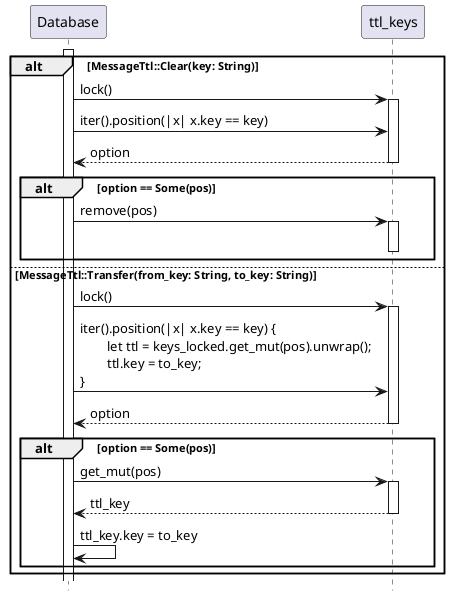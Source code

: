 @startuml clear and transfer case
hide footbox

activate Database
alt MessageTtl::Clear(key: String)
    Database -> ttl_keys++: lock()
    Database -> ttl_keys: iter().position(|x| x.key == key)
    return option
    alt option == Some(pos)
        Database -> ttl_keys ++: remove(pos)
        deactivate ttl_keys
    end
else MessageTtl::Transfer(from_key: String, to_key: String)
    Database -> ttl_keys++: lock()
    Database -> ttl_keys: iter().position(|x| x.key == key) {\n\tlet ttl = keys_locked.get_mut(pos).unwrap();\n\tttl.key = to_key;\n}
    return option
    alt option == Some(pos)
        Database -> ttl_keys ++: get_mut(pos)
        return ttl_key
        Database -> Database: ttl_key.key = to_key
        deactivate ttl_keys
    end
end

@enduml